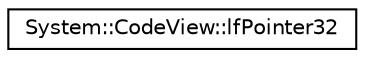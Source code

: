 digraph G
{
  edge [fontname="Helvetica",fontsize="10",labelfontname="Helvetica",labelfontsize="10"];
  node [fontname="Helvetica",fontsize="10",shape=record];
  rankdir="LR";
  Node1 [label="System::CodeView::lfPointer32",height=0.2,width=0.4,color="black", fillcolor="white", style="filled",URL="$struct_system_1_1_code_view_1_1lf_pointer32.html"];
}
